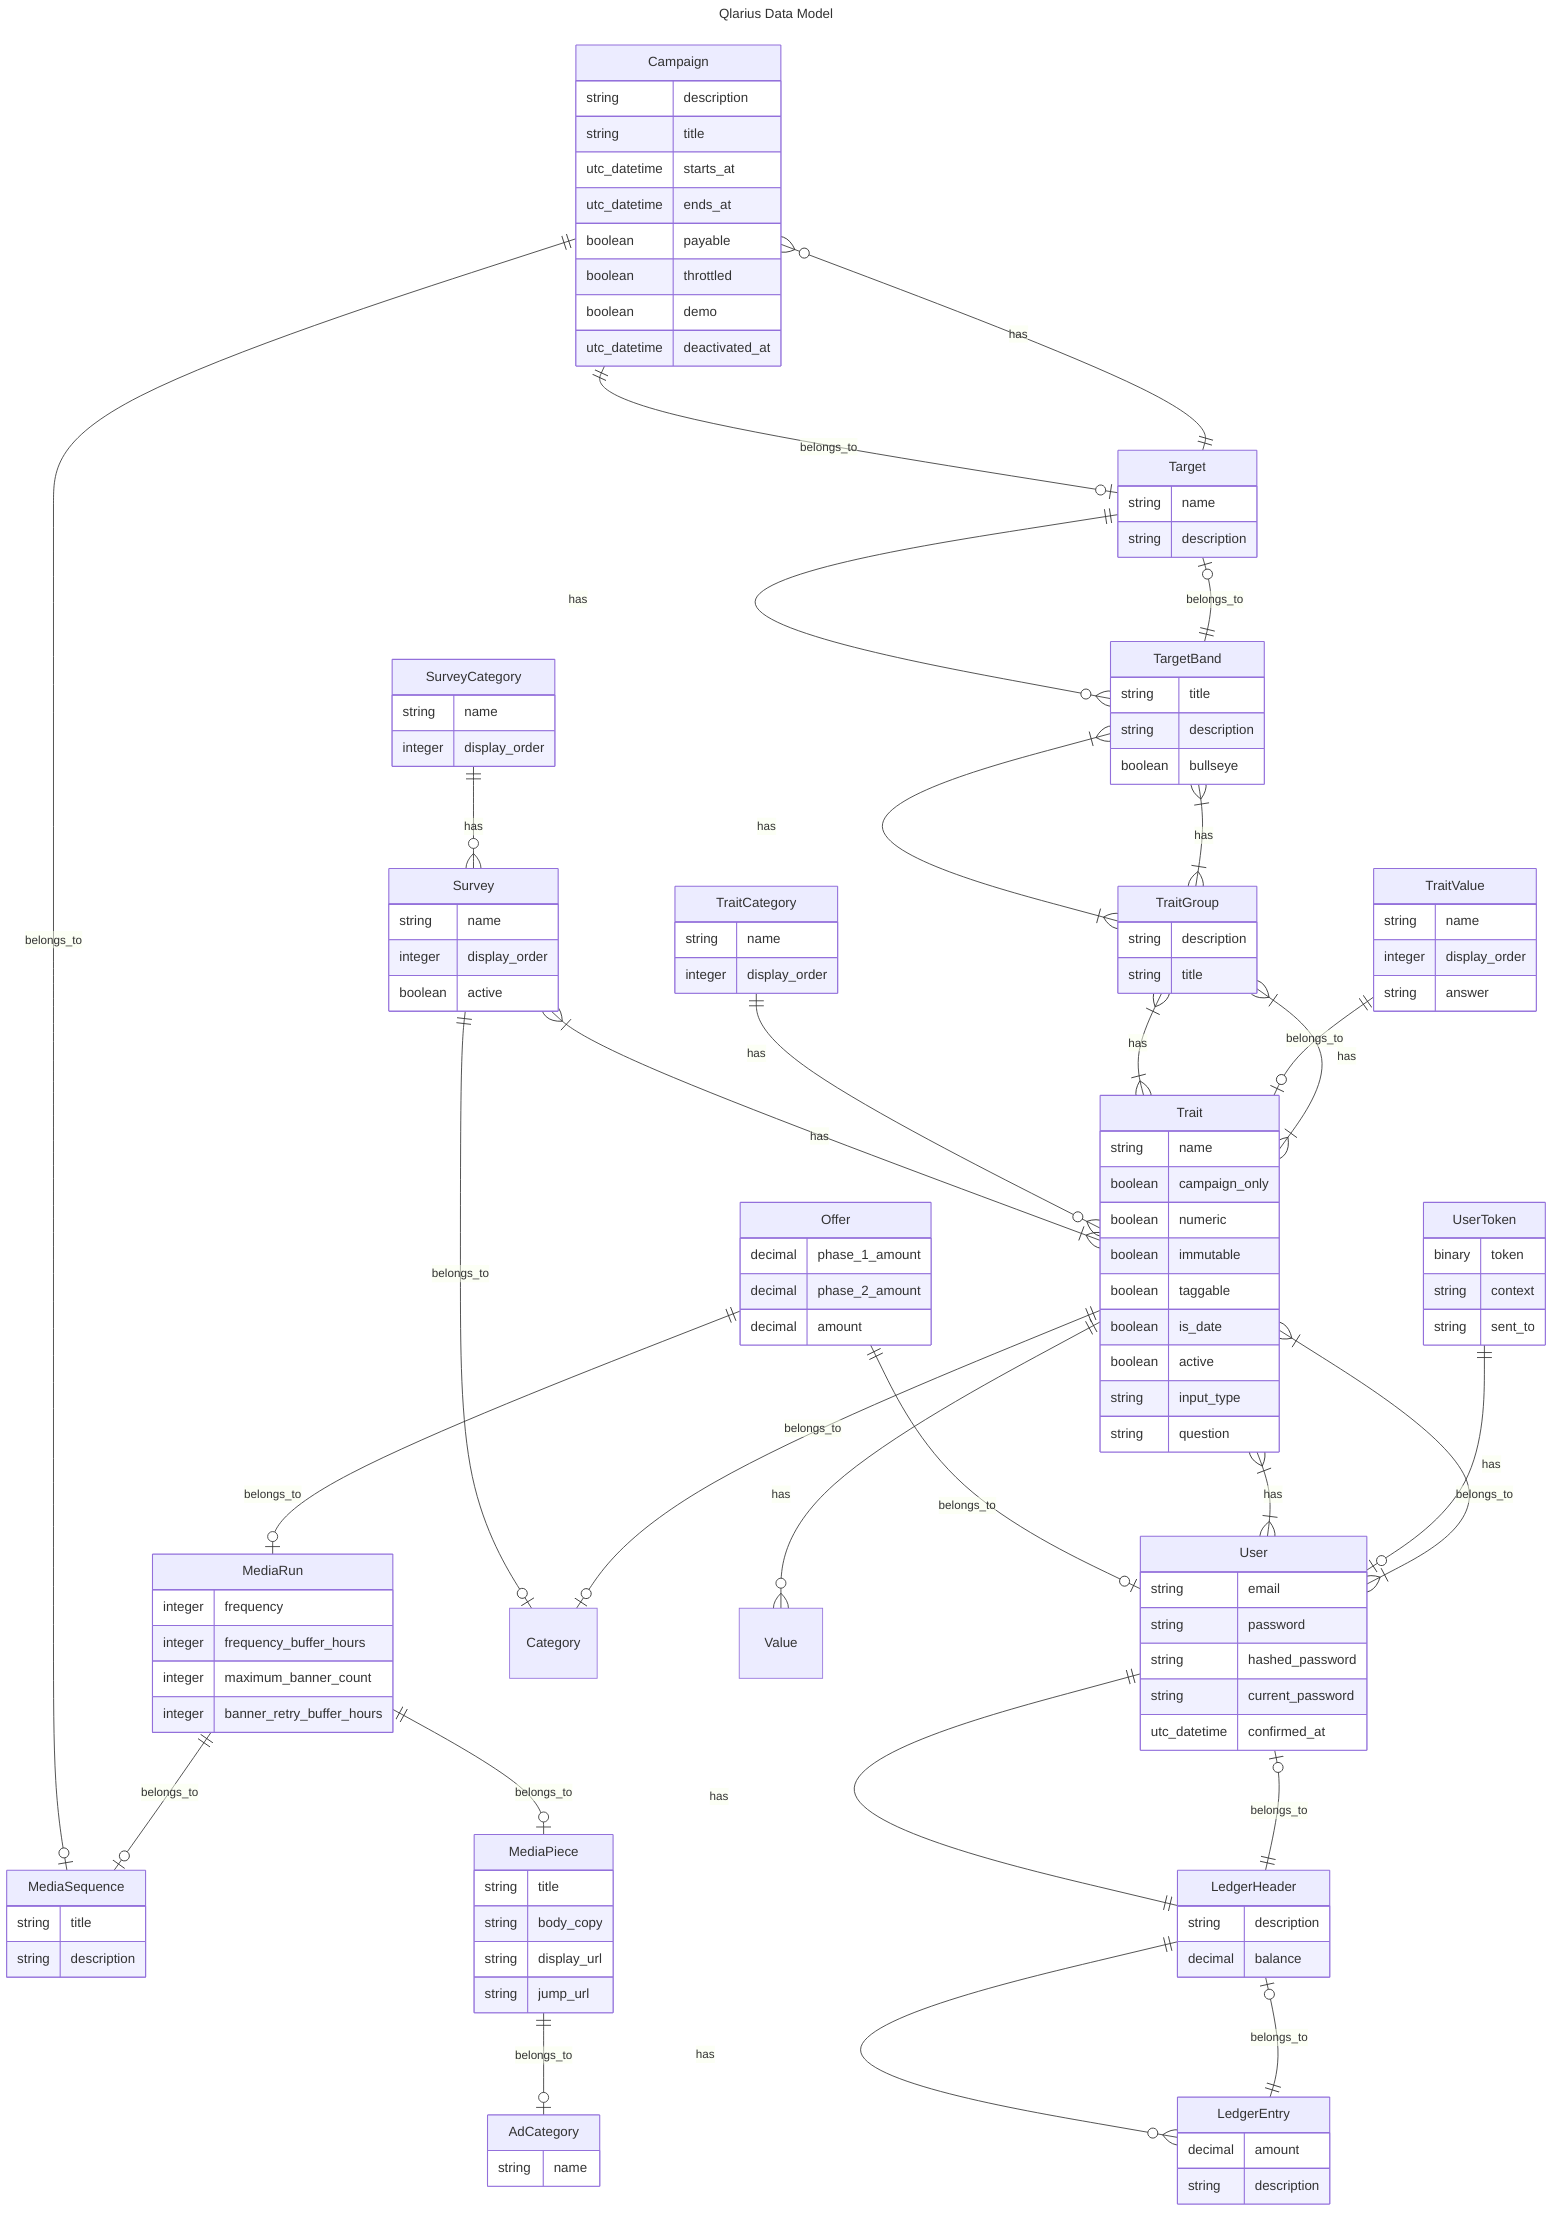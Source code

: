 ---
title: Qlarius Data Model
---
erDiagram
    Campaign ||--o| MediaSequence : belongs_to
    Campaign ||--o| Target : belongs_to
    LedgerEntry ||--o| LedgerHeader : belongs_to
    LedgerHeader ||--o{ LedgerEntry : has
    LedgerHeader ||--o| User : belongs_to
    MediaPiece ||--o| AdCategory : belongs_to
    MediaRun ||--o| MediaPiece : belongs_to
    MediaRun ||--o| MediaSequence : belongs_to
    Offer ||--o| MediaRun : belongs_to
    Offer ||--o| User : belongs_to
    Survey ||--o| Category : belongs_to
    Survey }|--|{ Trait : has
    SurveyCategory ||--o{ Survey : has
    Target ||--o{ Campaign : has
    Target ||--o{ TargetBand : has
    TargetBand ||--o| Target : belongs_to
    TargetBand }|--|{ TraitGroup : has
    Trait ||--o{ Value : has
    Trait ||--o| Category : belongs_to
    Trait }|--|{ TraitGroup : has
    Trait }|--|{ User : has
    TraitCategory ||--o{ Trait : has
    TraitGroup }|--|{ TargetBand : has
    TraitGroup }|--|{ Trait : has
    TraitValue ||--o| Trait : belongs_to
    User ||--|| LedgerHeader : has
    User }|--|{ Trait : has
    UserToken ||--o| User : belongs_to

    Trait {
        string name
        boolean campaign_only
        boolean numeric
        boolean immutable
        boolean taggable
        boolean is_date
        boolean active
        string input_type
        string question
    }

    TraitCategory {
        string name
        integer display_order
    }

    TraitValue {
        string name
        integer display_order
        string answer
    }

    Offer {
        decimal phase_1_amount
        decimal phase_2_amount
        decimal amount
    }

    User {
        string email
        string password
        string hashed_password
        string current_password
        utc_datetime confirmed_at
    }

    UserToken {
        binary token
        string context
        string sent_to
    }

    SurveyCategory {
        string name
        integer display_order
    }

    Survey {
        string name
        integer display_order
        boolean active
    }

    MediaSequence {
        string title
        string description
    }

    MediaRun {
        integer frequency
        integer frequency_buffer_hours
        integer maximum_banner_count
        integer banner_retry_buffer_hours
    }

    MediaPiece {
        string title
        string body_copy
        string display_url
        string jump_url
    }

    LedgerEntry {
        decimal amount
        string description
    }

    AdCategory {
        string name
    }

    TargetBand {
        string title
        string description
        boolean bullseye
    }

    TraitGroup {
        string description
        string title
    }

    Campaign {
        string description
        string title
        utc_datetime starts_at
        utc_datetime ends_at
        boolean payable
        boolean throttled
        boolean demo
        utc_datetime deactivated_at
    }

    Target {
        string name
        string description
    }

    LedgerHeader {
        string description
        decimal balance
    }